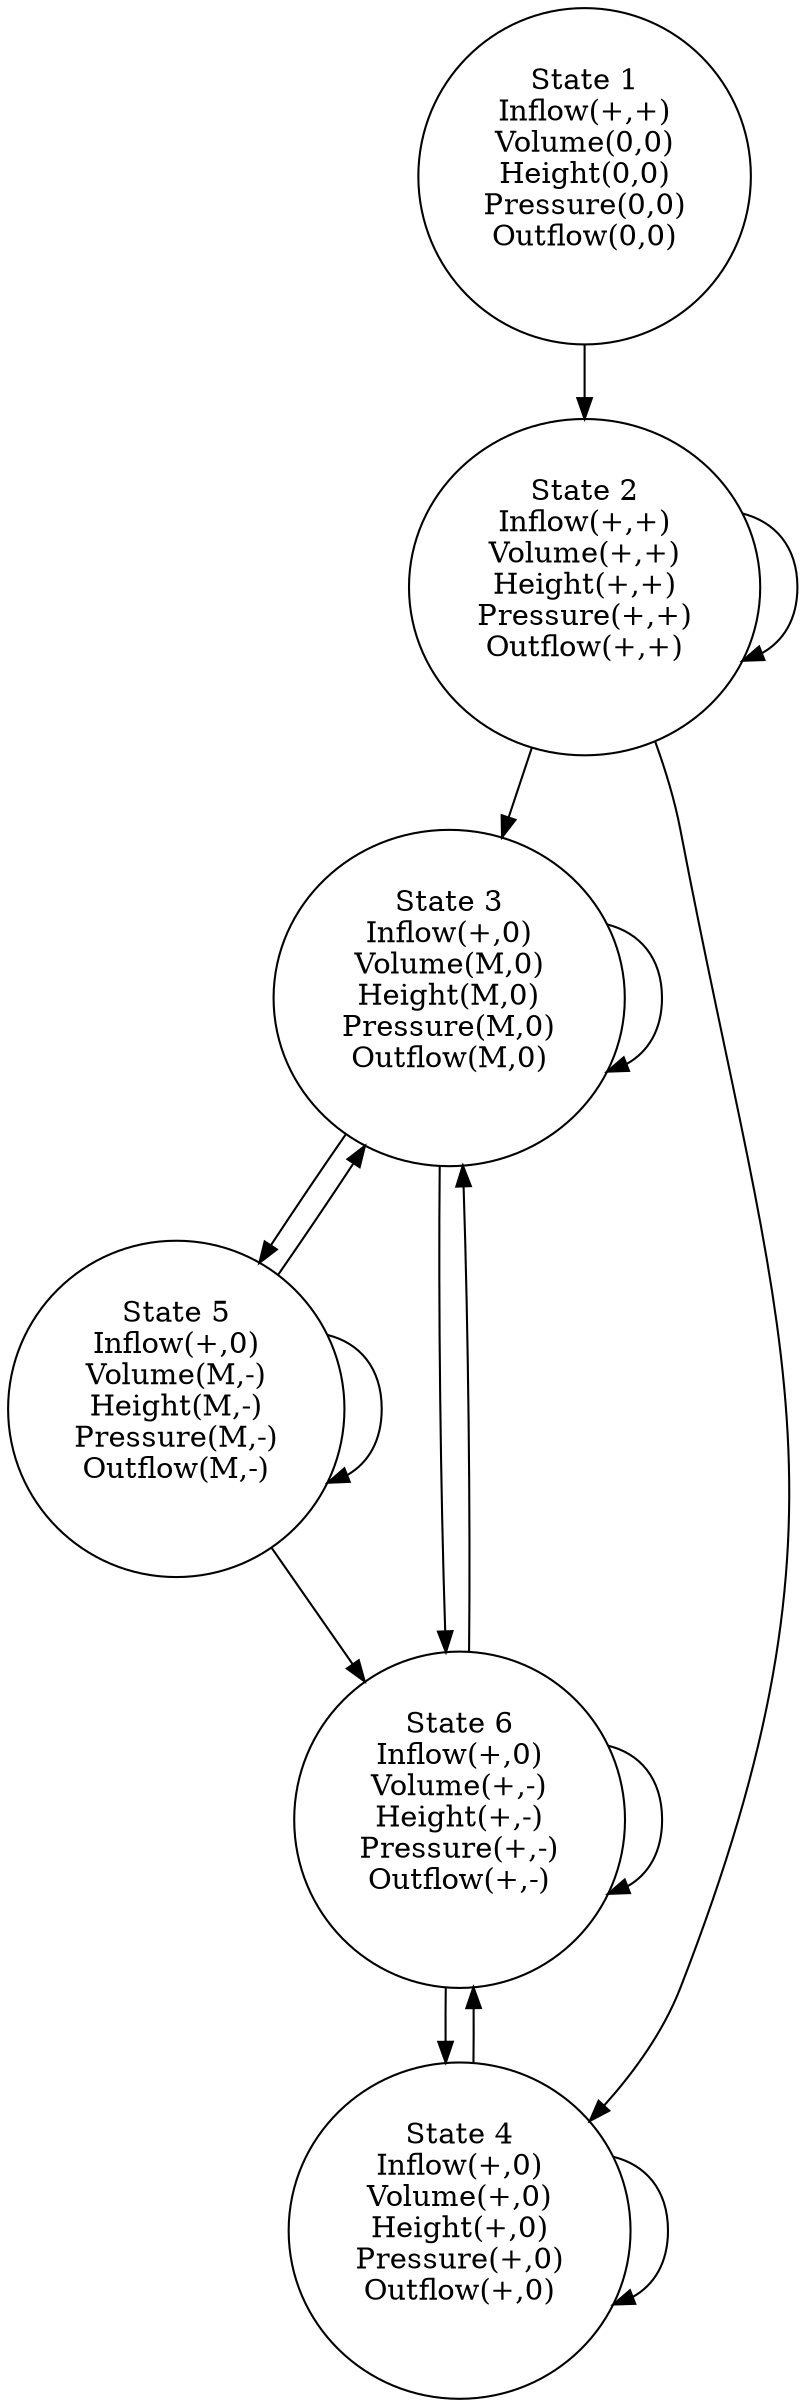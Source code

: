 digraph {
	1 [label="State 1
Inflow(+,+)
Volume(0,0)
Height(0,0)
Pressure(0,0)
Outflow(0,0)

"]
	2 [label="State 2
Inflow(+,+)
Volume(+,+)
Height(+,+)
Pressure(+,+)
Outflow(+,+)

"]
	3 [label="State 3
Inflow(+,0)
Volume(M,0)
Height(M,0)
Pressure(M,0)
Outflow(M,0)

"]
	4 [label="State 4
Inflow(+,0)
Volume(+,0)
Height(+,0)
Pressure(+,0)
Outflow(+,0)

"]
	5 [label="State 5
Inflow(+,0)
Volume(M,-)
Height(M,-)
Pressure(M,-)
Outflow(M,-)

"]
	6 [label="State 6
Inflow(+,0)
Volume(+,-)
Height(+,-)
Pressure(+,-)
Outflow(+,-)

"]
	1 -> 2
	3 -> 6
	5 -> 5
	2 -> 2
	4 -> 6
	6 -> 6
	3 -> 3
	2 -> 3
	6 -> 3
	4 -> 4
	3 -> 5
	6 -> 4
	5 -> 6
	2 -> 4
	5 -> 3
}
